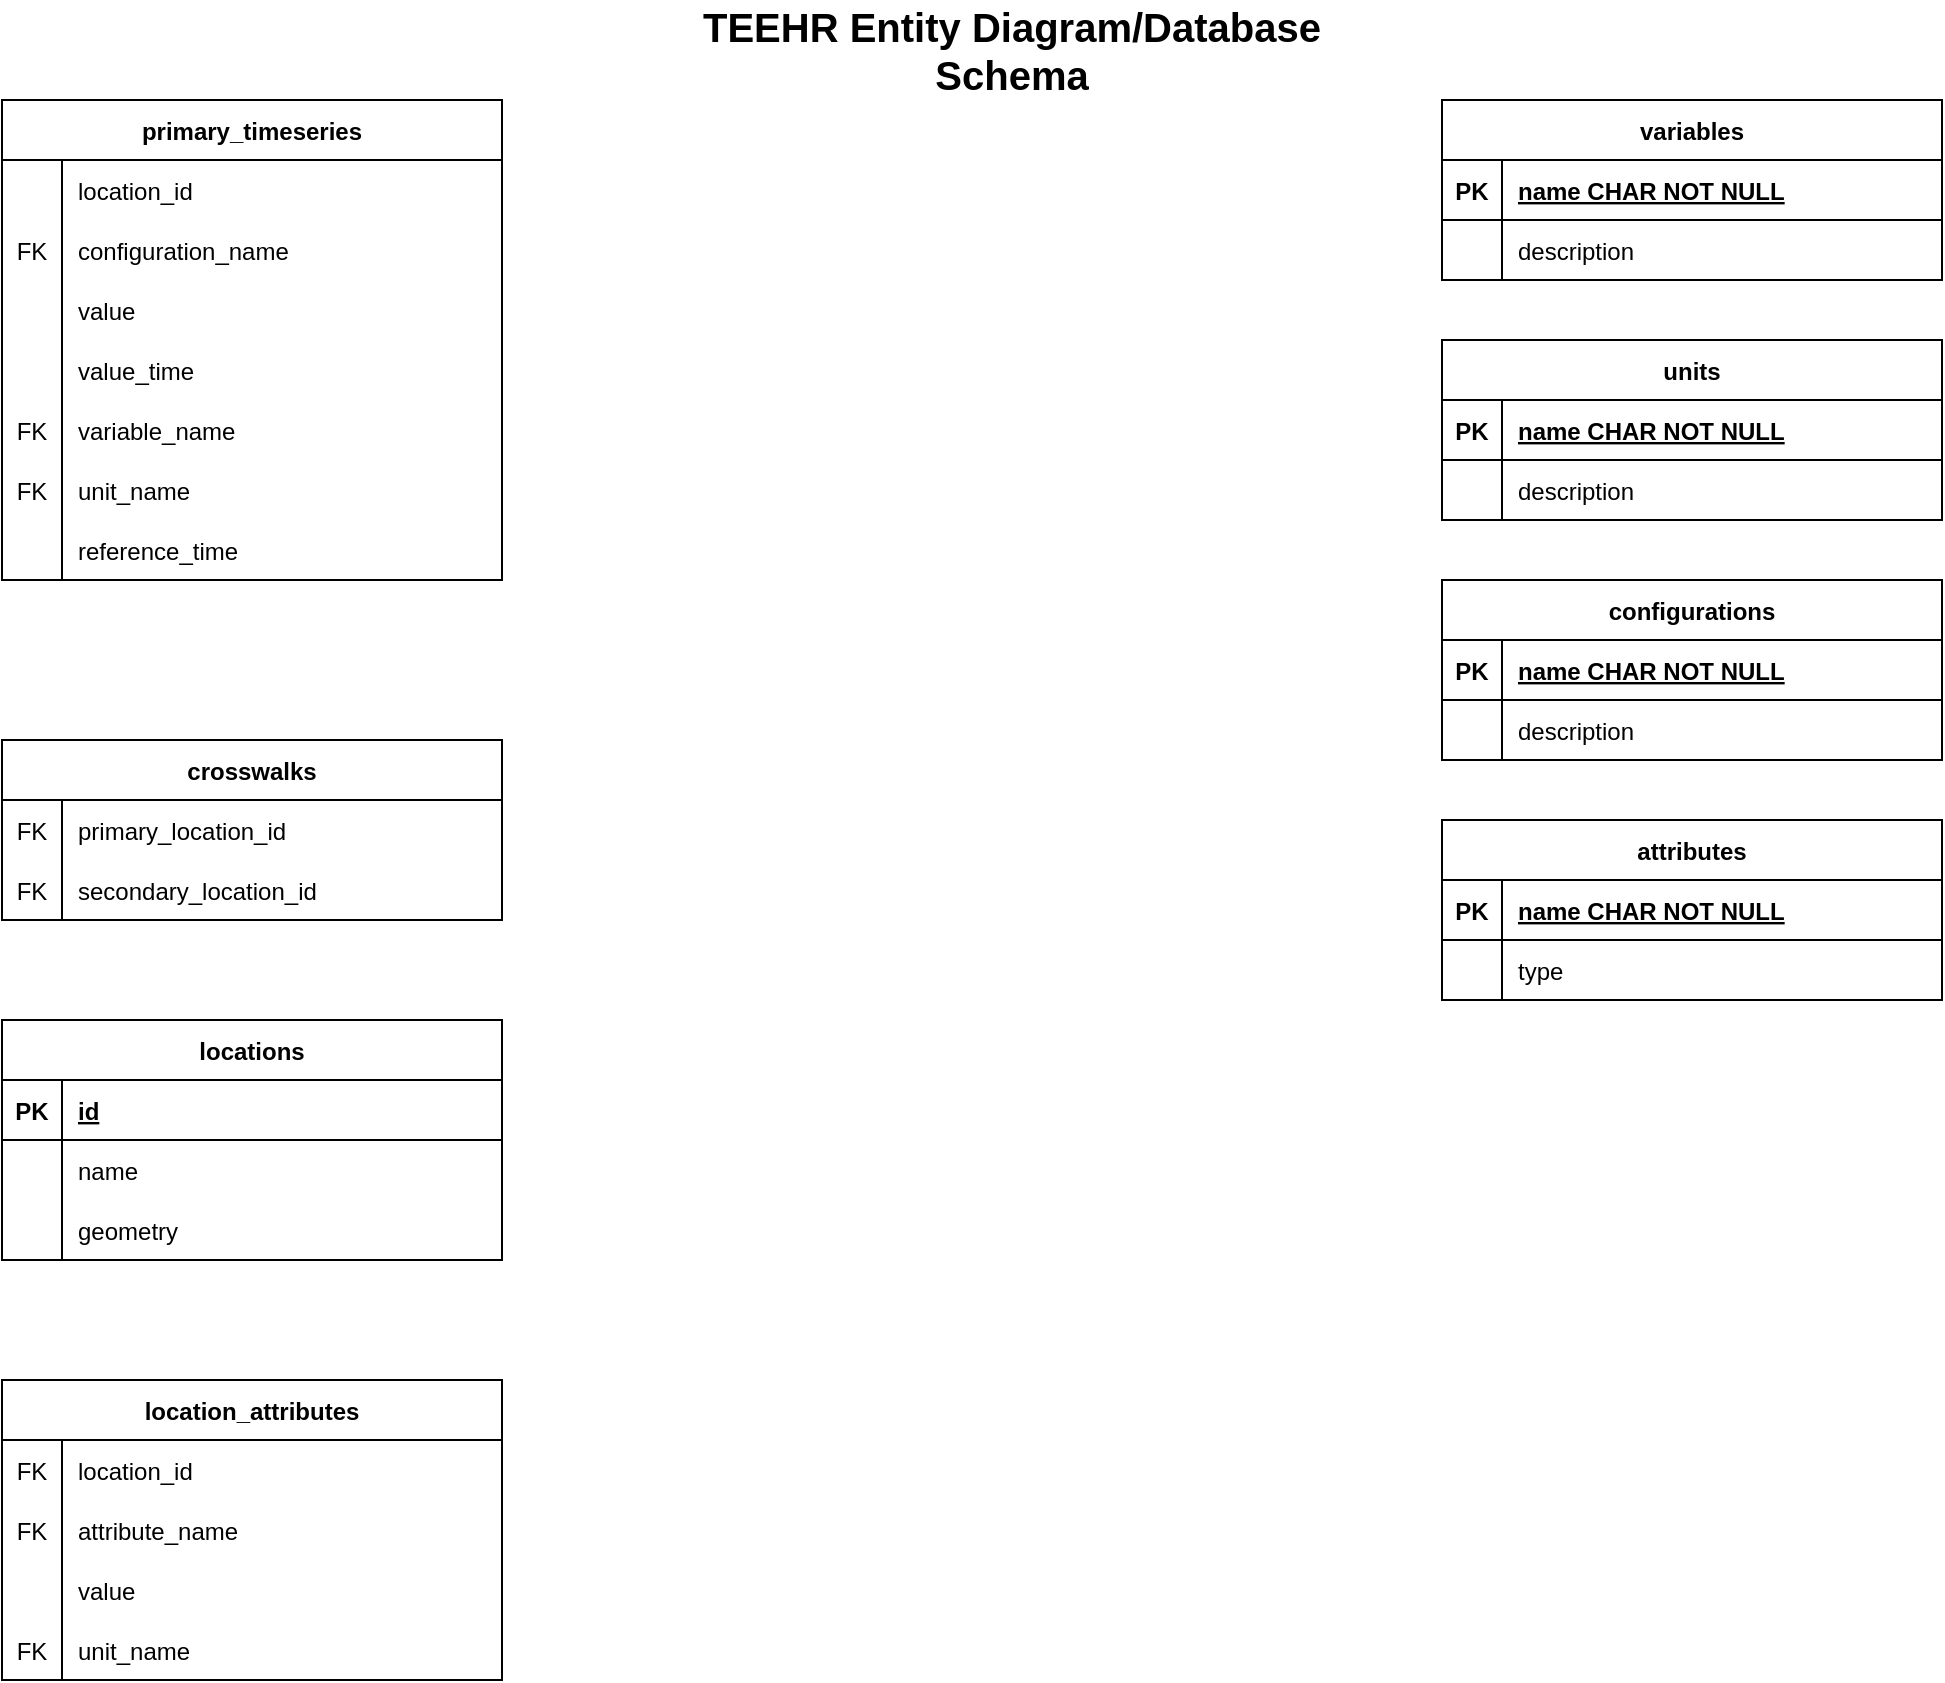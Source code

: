 <mxfile version="21.6.8" type="device">
  <diagram id="R2lEEEUBdFMjLlhIrx00" name="Page-1">
    <mxGraphModel dx="1359" dy="843" grid="1" gridSize="10" guides="1" tooltips="1" connect="1" arrows="1" fold="1" page="1" pageScale="1" pageWidth="1100" pageHeight="1700" math="0" shadow="0" extFonts="Permanent Marker^https://fonts.googleapis.com/css?family=Permanent+Marker">
      <root>
        <mxCell id="0" />
        <mxCell id="1" parent="0" />
        <mxCell id="z9w2Tz09xBncNA5Jr8ra-18" value="primary_timeseries" style="shape=table;startSize=30;container=1;collapsible=1;childLayout=tableLayout;fixedRows=1;rowLines=0;fontStyle=1;align=center;resizeLast=1;" parent="1" vertex="1">
          <mxGeometry x="40" y="80" width="250" height="240" as="geometry" />
        </mxCell>
        <mxCell id="SvKUAIpwq6LnHDnQDTBx-13" style="shape=partialRectangle;collapsible=0;dropTarget=0;pointerEvents=0;fillColor=none;points=[[0,0.5],[1,0.5]];portConstraint=eastwest;top=0;left=0;right=0;bottom=0;" vertex="1" parent="z9w2Tz09xBncNA5Jr8ra-18">
          <mxGeometry y="30" width="250" height="30" as="geometry" />
        </mxCell>
        <mxCell id="SvKUAIpwq6LnHDnQDTBx-14" style="shape=partialRectangle;overflow=hidden;connectable=0;fillColor=none;top=0;left=0;bottom=0;right=0;" vertex="1" parent="SvKUAIpwq6LnHDnQDTBx-13">
          <mxGeometry width="30" height="30" as="geometry">
            <mxRectangle width="30" height="30" as="alternateBounds" />
          </mxGeometry>
        </mxCell>
        <mxCell id="SvKUAIpwq6LnHDnQDTBx-15" value="location_id" style="shape=partialRectangle;overflow=hidden;connectable=0;fillColor=none;top=0;left=0;bottom=0;right=0;align=left;spacingLeft=6;" vertex="1" parent="SvKUAIpwq6LnHDnQDTBx-13">
          <mxGeometry x="30" width="220" height="30" as="geometry">
            <mxRectangle width="220" height="30" as="alternateBounds" />
          </mxGeometry>
        </mxCell>
        <mxCell id="SvKUAIpwq6LnHDnQDTBx-1" style="shape=partialRectangle;collapsible=0;dropTarget=0;pointerEvents=0;fillColor=none;points=[[0,0.5],[1,0.5]];portConstraint=eastwest;top=0;left=0;right=0;bottom=0;" vertex="1" parent="z9w2Tz09xBncNA5Jr8ra-18">
          <mxGeometry y="60" width="250" height="30" as="geometry" />
        </mxCell>
        <mxCell id="SvKUAIpwq6LnHDnQDTBx-2" value="FK" style="shape=partialRectangle;overflow=hidden;connectable=0;fillColor=none;top=0;left=0;bottom=0;right=0;" vertex="1" parent="SvKUAIpwq6LnHDnQDTBx-1">
          <mxGeometry width="30" height="30" as="geometry">
            <mxRectangle width="30" height="30" as="alternateBounds" />
          </mxGeometry>
        </mxCell>
        <mxCell id="SvKUAIpwq6LnHDnQDTBx-3" value="configuration_name" style="shape=partialRectangle;overflow=hidden;connectable=0;fillColor=none;top=0;left=0;bottom=0;right=0;align=left;spacingLeft=6;" vertex="1" parent="SvKUAIpwq6LnHDnQDTBx-1">
          <mxGeometry x="30" width="220" height="30" as="geometry">
            <mxRectangle width="220" height="30" as="alternateBounds" />
          </mxGeometry>
        </mxCell>
        <mxCell id="SvKUAIpwq6LnHDnQDTBx-4" style="shape=partialRectangle;collapsible=0;dropTarget=0;pointerEvents=0;fillColor=none;points=[[0,0.5],[1,0.5]];portConstraint=eastwest;top=0;left=0;right=0;bottom=0;" vertex="1" parent="z9w2Tz09xBncNA5Jr8ra-18">
          <mxGeometry y="90" width="250" height="30" as="geometry" />
        </mxCell>
        <mxCell id="SvKUAIpwq6LnHDnQDTBx-5" style="shape=partialRectangle;overflow=hidden;connectable=0;fillColor=none;top=0;left=0;bottom=0;right=0;" vertex="1" parent="SvKUAIpwq6LnHDnQDTBx-4">
          <mxGeometry width="30" height="30" as="geometry">
            <mxRectangle width="30" height="30" as="alternateBounds" />
          </mxGeometry>
        </mxCell>
        <mxCell id="SvKUAIpwq6LnHDnQDTBx-6" value="value" style="shape=partialRectangle;overflow=hidden;connectable=0;fillColor=none;top=0;left=0;bottom=0;right=0;align=left;spacingLeft=6;" vertex="1" parent="SvKUAIpwq6LnHDnQDTBx-4">
          <mxGeometry x="30" width="220" height="30" as="geometry">
            <mxRectangle width="220" height="30" as="alternateBounds" />
          </mxGeometry>
        </mxCell>
        <mxCell id="z9w2Tz09xBncNA5Jr8ra-22" value="" style="shape=partialRectangle;collapsible=0;dropTarget=0;pointerEvents=0;fillColor=none;points=[[0,0.5],[1,0.5]];portConstraint=eastwest;top=0;left=0;right=0;bottom=0;" parent="z9w2Tz09xBncNA5Jr8ra-18" vertex="1">
          <mxGeometry y="120" width="250" height="30" as="geometry" />
        </mxCell>
        <mxCell id="z9w2Tz09xBncNA5Jr8ra-23" value="" style="shape=partialRectangle;overflow=hidden;connectable=0;fillColor=none;top=0;left=0;bottom=0;right=0;" parent="z9w2Tz09xBncNA5Jr8ra-22" vertex="1">
          <mxGeometry width="30" height="30" as="geometry">
            <mxRectangle width="30" height="30" as="alternateBounds" />
          </mxGeometry>
        </mxCell>
        <mxCell id="z9w2Tz09xBncNA5Jr8ra-24" value="value_time" style="shape=partialRectangle;overflow=hidden;connectable=0;fillColor=none;top=0;left=0;bottom=0;right=0;align=left;spacingLeft=6;" parent="z9w2Tz09xBncNA5Jr8ra-22" vertex="1">
          <mxGeometry x="30" width="220" height="30" as="geometry">
            <mxRectangle width="220" height="30" as="alternateBounds" />
          </mxGeometry>
        </mxCell>
        <mxCell id="SvKUAIpwq6LnHDnQDTBx-7" style="shape=partialRectangle;collapsible=0;dropTarget=0;pointerEvents=0;fillColor=none;points=[[0,0.5],[1,0.5]];portConstraint=eastwest;top=0;left=0;right=0;bottom=0;" vertex="1" parent="z9w2Tz09xBncNA5Jr8ra-18">
          <mxGeometry y="150" width="250" height="30" as="geometry" />
        </mxCell>
        <mxCell id="SvKUAIpwq6LnHDnQDTBx-8" value="FK" style="shape=partialRectangle;overflow=hidden;connectable=0;fillColor=none;top=0;left=0;bottom=0;right=0;" vertex="1" parent="SvKUAIpwq6LnHDnQDTBx-7">
          <mxGeometry width="30" height="30" as="geometry">
            <mxRectangle width="30" height="30" as="alternateBounds" />
          </mxGeometry>
        </mxCell>
        <mxCell id="SvKUAIpwq6LnHDnQDTBx-9" value="variable_name" style="shape=partialRectangle;overflow=hidden;connectable=0;fillColor=none;top=0;left=0;bottom=0;right=0;align=left;spacingLeft=6;" vertex="1" parent="SvKUAIpwq6LnHDnQDTBx-7">
          <mxGeometry x="30" width="220" height="30" as="geometry">
            <mxRectangle width="220" height="30" as="alternateBounds" />
          </mxGeometry>
        </mxCell>
        <mxCell id="SvKUAIpwq6LnHDnQDTBx-10" style="shape=partialRectangle;collapsible=0;dropTarget=0;pointerEvents=0;fillColor=none;points=[[0,0.5],[1,0.5]];portConstraint=eastwest;top=0;left=0;right=0;bottom=0;" vertex="1" parent="z9w2Tz09xBncNA5Jr8ra-18">
          <mxGeometry y="180" width="250" height="30" as="geometry" />
        </mxCell>
        <mxCell id="SvKUAIpwq6LnHDnQDTBx-11" value="FK" style="shape=partialRectangle;overflow=hidden;connectable=0;fillColor=none;top=0;left=0;bottom=0;right=0;" vertex="1" parent="SvKUAIpwq6LnHDnQDTBx-10">
          <mxGeometry width="30" height="30" as="geometry">
            <mxRectangle width="30" height="30" as="alternateBounds" />
          </mxGeometry>
        </mxCell>
        <mxCell id="SvKUAIpwq6LnHDnQDTBx-12" value="unit_name" style="shape=partialRectangle;overflow=hidden;connectable=0;fillColor=none;top=0;left=0;bottom=0;right=0;align=left;spacingLeft=6;" vertex="1" parent="SvKUAIpwq6LnHDnQDTBx-10">
          <mxGeometry x="30" width="220" height="30" as="geometry">
            <mxRectangle width="220" height="30" as="alternateBounds" />
          </mxGeometry>
        </mxCell>
        <mxCell id="SvKUAIpwq6LnHDnQDTBx-16" style="shape=partialRectangle;collapsible=0;dropTarget=0;pointerEvents=0;fillColor=none;points=[[0,0.5],[1,0.5]];portConstraint=eastwest;top=0;left=0;right=0;bottom=0;" vertex="1" parent="z9w2Tz09xBncNA5Jr8ra-18">
          <mxGeometry y="210" width="250" height="30" as="geometry" />
        </mxCell>
        <mxCell id="SvKUAIpwq6LnHDnQDTBx-17" style="shape=partialRectangle;overflow=hidden;connectable=0;fillColor=none;top=0;left=0;bottom=0;right=0;" vertex="1" parent="SvKUAIpwq6LnHDnQDTBx-16">
          <mxGeometry width="30" height="30" as="geometry">
            <mxRectangle width="30" height="30" as="alternateBounds" />
          </mxGeometry>
        </mxCell>
        <mxCell id="SvKUAIpwq6LnHDnQDTBx-18" value="reference_time" style="shape=partialRectangle;overflow=hidden;connectable=0;fillColor=none;top=0;left=0;bottom=0;right=0;align=left;spacingLeft=6;" vertex="1" parent="SvKUAIpwq6LnHDnQDTBx-16">
          <mxGeometry x="30" width="220" height="30" as="geometry">
            <mxRectangle width="220" height="30" as="alternateBounds" />
          </mxGeometry>
        </mxCell>
        <mxCell id="kI6QfCcUgh98SEZswLOn-11" value="TEEHR Entity Diagram/Database Schema" style="text;html=1;strokeColor=none;fillColor=none;align=center;verticalAlign=middle;whiteSpace=wrap;rounded=0;fontSize=20;fontStyle=1" parent="1" vertex="1">
          <mxGeometry x="380" y="30" width="330" height="50" as="geometry" />
        </mxCell>
        <mxCell id="oWFPzsKhVETar2XeurfX-17" value="variables" style="shape=table;startSize=30;container=1;collapsible=1;childLayout=tableLayout;fixedRows=1;rowLines=0;fontStyle=1;align=center;resizeLast=1;" parent="1" vertex="1">
          <mxGeometry x="760" y="80" width="250" height="90" as="geometry" />
        </mxCell>
        <mxCell id="oWFPzsKhVETar2XeurfX-18" value="" style="shape=partialRectangle;collapsible=0;dropTarget=0;pointerEvents=0;fillColor=none;points=[[0,0.5],[1,0.5]];portConstraint=eastwest;top=0;left=0;right=0;bottom=1;" parent="oWFPzsKhVETar2XeurfX-17" vertex="1">
          <mxGeometry y="30" width="250" height="30" as="geometry" />
        </mxCell>
        <mxCell id="oWFPzsKhVETar2XeurfX-19" value="PK" style="shape=partialRectangle;overflow=hidden;connectable=0;fillColor=none;top=0;left=0;bottom=0;right=0;fontStyle=1;" parent="oWFPzsKhVETar2XeurfX-18" vertex="1">
          <mxGeometry width="30" height="30" as="geometry">
            <mxRectangle width="30" height="30" as="alternateBounds" />
          </mxGeometry>
        </mxCell>
        <mxCell id="oWFPzsKhVETar2XeurfX-20" value="name CHAR NOT NULL" style="shape=partialRectangle;overflow=hidden;connectable=0;fillColor=none;top=0;left=0;bottom=0;right=0;align=left;spacingLeft=6;fontStyle=5;" parent="oWFPzsKhVETar2XeurfX-18" vertex="1">
          <mxGeometry x="30" width="220" height="30" as="geometry">
            <mxRectangle width="220" height="30" as="alternateBounds" />
          </mxGeometry>
        </mxCell>
        <mxCell id="oWFPzsKhVETar2XeurfX-21" value="" style="shape=partialRectangle;collapsible=0;dropTarget=0;pointerEvents=0;fillColor=none;points=[[0,0.5],[1,0.5]];portConstraint=eastwest;top=0;left=0;right=0;bottom=0;" parent="oWFPzsKhVETar2XeurfX-17" vertex="1">
          <mxGeometry y="60" width="250" height="30" as="geometry" />
        </mxCell>
        <mxCell id="oWFPzsKhVETar2XeurfX-22" value="" style="shape=partialRectangle;overflow=hidden;connectable=0;fillColor=none;top=0;left=0;bottom=0;right=0;" parent="oWFPzsKhVETar2XeurfX-21" vertex="1">
          <mxGeometry width="30" height="30" as="geometry">
            <mxRectangle width="30" height="30" as="alternateBounds" />
          </mxGeometry>
        </mxCell>
        <mxCell id="oWFPzsKhVETar2XeurfX-23" value="description" style="shape=partialRectangle;overflow=hidden;connectable=0;fillColor=none;top=0;left=0;bottom=0;right=0;align=left;spacingLeft=6;" parent="oWFPzsKhVETar2XeurfX-21" vertex="1">
          <mxGeometry x="30" width="220" height="30" as="geometry">
            <mxRectangle width="220" height="30" as="alternateBounds" />
          </mxGeometry>
        </mxCell>
        <mxCell id="rOeIgtfhVGkAJNB-5eJc-5" value="location_attributes" style="shape=table;startSize=30;container=1;collapsible=1;childLayout=tableLayout;fixedRows=1;rowLines=0;fontStyle=1;align=center;resizeLast=1;" parent="1" vertex="1">
          <mxGeometry x="40" y="720" width="250" height="150" as="geometry" />
        </mxCell>
        <mxCell id="rOeIgtfhVGkAJNB-5eJc-6" value="" style="shape=partialRectangle;collapsible=0;dropTarget=0;pointerEvents=0;fillColor=none;points=[[0,0.5],[1,0.5]];portConstraint=eastwest;top=0;left=0;right=0;bottom=0;" parent="rOeIgtfhVGkAJNB-5eJc-5" vertex="1">
          <mxGeometry y="30" width="250" height="30" as="geometry" />
        </mxCell>
        <mxCell id="rOeIgtfhVGkAJNB-5eJc-7" value="FK" style="shape=partialRectangle;overflow=hidden;connectable=0;fillColor=none;top=0;left=0;bottom=0;right=0;" parent="rOeIgtfhVGkAJNB-5eJc-6" vertex="1">
          <mxGeometry width="30" height="30" as="geometry">
            <mxRectangle width="30" height="30" as="alternateBounds" />
          </mxGeometry>
        </mxCell>
        <mxCell id="rOeIgtfhVGkAJNB-5eJc-8" value="location_id" style="shape=partialRectangle;overflow=hidden;connectable=0;fillColor=none;top=0;left=0;bottom=0;right=0;align=left;spacingLeft=6;" parent="rOeIgtfhVGkAJNB-5eJc-6" vertex="1">
          <mxGeometry x="30" width="220" height="30" as="geometry">
            <mxRectangle width="220" height="30" as="alternateBounds" />
          </mxGeometry>
        </mxCell>
        <mxCell id="SvKUAIpwq6LnHDnQDTBx-64" style="shape=partialRectangle;collapsible=0;dropTarget=0;pointerEvents=0;fillColor=none;points=[[0,0.5],[1,0.5]];portConstraint=eastwest;top=0;left=0;right=0;bottom=0;" vertex="1" parent="rOeIgtfhVGkAJNB-5eJc-5">
          <mxGeometry y="60" width="250" height="30" as="geometry" />
        </mxCell>
        <mxCell id="SvKUAIpwq6LnHDnQDTBx-65" value="FK" style="shape=partialRectangle;overflow=hidden;connectable=0;fillColor=none;top=0;left=0;bottom=0;right=0;" vertex="1" parent="SvKUAIpwq6LnHDnQDTBx-64">
          <mxGeometry width="30" height="30" as="geometry">
            <mxRectangle width="30" height="30" as="alternateBounds" />
          </mxGeometry>
        </mxCell>
        <mxCell id="SvKUAIpwq6LnHDnQDTBx-66" value="attribute_name" style="shape=partialRectangle;overflow=hidden;connectable=0;fillColor=none;top=0;left=0;bottom=0;right=0;align=left;spacingLeft=6;" vertex="1" parent="SvKUAIpwq6LnHDnQDTBx-64">
          <mxGeometry x="30" width="220" height="30" as="geometry">
            <mxRectangle width="220" height="30" as="alternateBounds" />
          </mxGeometry>
        </mxCell>
        <mxCell id="SvKUAIpwq6LnHDnQDTBx-67" style="shape=partialRectangle;collapsible=0;dropTarget=0;pointerEvents=0;fillColor=none;points=[[0,0.5],[1,0.5]];portConstraint=eastwest;top=0;left=0;right=0;bottom=0;" vertex="1" parent="rOeIgtfhVGkAJNB-5eJc-5">
          <mxGeometry y="90" width="250" height="30" as="geometry" />
        </mxCell>
        <mxCell id="SvKUAIpwq6LnHDnQDTBx-68" style="shape=partialRectangle;overflow=hidden;connectable=0;fillColor=none;top=0;left=0;bottom=0;right=0;" vertex="1" parent="SvKUAIpwq6LnHDnQDTBx-67">
          <mxGeometry width="30" height="30" as="geometry">
            <mxRectangle width="30" height="30" as="alternateBounds" />
          </mxGeometry>
        </mxCell>
        <mxCell id="SvKUAIpwq6LnHDnQDTBx-69" value="value" style="shape=partialRectangle;overflow=hidden;connectable=0;fillColor=none;top=0;left=0;bottom=0;right=0;align=left;spacingLeft=6;" vertex="1" parent="SvKUAIpwq6LnHDnQDTBx-67">
          <mxGeometry x="30" width="220" height="30" as="geometry">
            <mxRectangle width="220" height="30" as="alternateBounds" />
          </mxGeometry>
        </mxCell>
        <mxCell id="SvKUAIpwq6LnHDnQDTBx-70" style="shape=partialRectangle;collapsible=0;dropTarget=0;pointerEvents=0;fillColor=none;points=[[0,0.5],[1,0.5]];portConstraint=eastwest;top=0;left=0;right=0;bottom=0;" vertex="1" parent="rOeIgtfhVGkAJNB-5eJc-5">
          <mxGeometry y="120" width="250" height="30" as="geometry" />
        </mxCell>
        <mxCell id="SvKUAIpwq6LnHDnQDTBx-71" value="FK" style="shape=partialRectangle;overflow=hidden;connectable=0;fillColor=none;top=0;left=0;bottom=0;right=0;" vertex="1" parent="SvKUAIpwq6LnHDnQDTBx-70">
          <mxGeometry width="30" height="30" as="geometry">
            <mxRectangle width="30" height="30" as="alternateBounds" />
          </mxGeometry>
        </mxCell>
        <mxCell id="SvKUAIpwq6LnHDnQDTBx-72" value="unit_name" style="shape=partialRectangle;overflow=hidden;connectable=0;fillColor=none;top=0;left=0;bottom=0;right=0;align=left;spacingLeft=6;" vertex="1" parent="SvKUAIpwq6LnHDnQDTBx-70">
          <mxGeometry x="30" width="220" height="30" as="geometry">
            <mxRectangle width="220" height="30" as="alternateBounds" />
          </mxGeometry>
        </mxCell>
        <mxCell id="SvKUAIpwq6LnHDnQDTBx-19" value="units" style="shape=table;startSize=30;container=1;collapsible=1;childLayout=tableLayout;fixedRows=1;rowLines=0;fontStyle=1;align=center;resizeLast=1;" vertex="1" parent="1">
          <mxGeometry x="760" y="200" width="250" height="90" as="geometry" />
        </mxCell>
        <mxCell id="SvKUAIpwq6LnHDnQDTBx-20" value="" style="shape=partialRectangle;collapsible=0;dropTarget=0;pointerEvents=0;fillColor=none;points=[[0,0.5],[1,0.5]];portConstraint=eastwest;top=0;left=0;right=0;bottom=1;" vertex="1" parent="SvKUAIpwq6LnHDnQDTBx-19">
          <mxGeometry y="30" width="250" height="30" as="geometry" />
        </mxCell>
        <mxCell id="SvKUAIpwq6LnHDnQDTBx-21" value="PK" style="shape=partialRectangle;overflow=hidden;connectable=0;fillColor=none;top=0;left=0;bottom=0;right=0;fontStyle=1;" vertex="1" parent="SvKUAIpwq6LnHDnQDTBx-20">
          <mxGeometry width="30" height="30" as="geometry">
            <mxRectangle width="30" height="30" as="alternateBounds" />
          </mxGeometry>
        </mxCell>
        <mxCell id="SvKUAIpwq6LnHDnQDTBx-22" value="name CHAR NOT NULL" style="shape=partialRectangle;overflow=hidden;connectable=0;fillColor=none;top=0;left=0;bottom=0;right=0;align=left;spacingLeft=6;fontStyle=5;" vertex="1" parent="SvKUAIpwq6LnHDnQDTBx-20">
          <mxGeometry x="30" width="220" height="30" as="geometry">
            <mxRectangle width="220" height="30" as="alternateBounds" />
          </mxGeometry>
        </mxCell>
        <mxCell id="SvKUAIpwq6LnHDnQDTBx-23" value="" style="shape=partialRectangle;collapsible=0;dropTarget=0;pointerEvents=0;fillColor=none;points=[[0,0.5],[1,0.5]];portConstraint=eastwest;top=0;left=0;right=0;bottom=0;" vertex="1" parent="SvKUAIpwq6LnHDnQDTBx-19">
          <mxGeometry y="60" width="250" height="30" as="geometry" />
        </mxCell>
        <mxCell id="SvKUAIpwq6LnHDnQDTBx-24" value="" style="shape=partialRectangle;overflow=hidden;connectable=0;fillColor=none;top=0;left=0;bottom=0;right=0;" vertex="1" parent="SvKUAIpwq6LnHDnQDTBx-23">
          <mxGeometry width="30" height="30" as="geometry">
            <mxRectangle width="30" height="30" as="alternateBounds" />
          </mxGeometry>
        </mxCell>
        <mxCell id="SvKUAIpwq6LnHDnQDTBx-25" value="description" style="shape=partialRectangle;overflow=hidden;connectable=0;fillColor=none;top=0;left=0;bottom=0;right=0;align=left;spacingLeft=6;" vertex="1" parent="SvKUAIpwq6LnHDnQDTBx-23">
          <mxGeometry x="30" width="220" height="30" as="geometry">
            <mxRectangle width="220" height="30" as="alternateBounds" />
          </mxGeometry>
        </mxCell>
        <mxCell id="SvKUAIpwq6LnHDnQDTBx-26" value="configurations" style="shape=table;startSize=30;container=1;collapsible=1;childLayout=tableLayout;fixedRows=1;rowLines=0;fontStyle=1;align=center;resizeLast=1;" vertex="1" parent="1">
          <mxGeometry x="760" y="320" width="250" height="90" as="geometry" />
        </mxCell>
        <mxCell id="SvKUAIpwq6LnHDnQDTBx-27" value="" style="shape=partialRectangle;collapsible=0;dropTarget=0;pointerEvents=0;fillColor=none;points=[[0,0.5],[1,0.5]];portConstraint=eastwest;top=0;left=0;right=0;bottom=1;" vertex="1" parent="SvKUAIpwq6LnHDnQDTBx-26">
          <mxGeometry y="30" width="250" height="30" as="geometry" />
        </mxCell>
        <mxCell id="SvKUAIpwq6LnHDnQDTBx-28" value="PK" style="shape=partialRectangle;overflow=hidden;connectable=0;fillColor=none;top=0;left=0;bottom=0;right=0;fontStyle=1;" vertex="1" parent="SvKUAIpwq6LnHDnQDTBx-27">
          <mxGeometry width="30" height="30" as="geometry">
            <mxRectangle width="30" height="30" as="alternateBounds" />
          </mxGeometry>
        </mxCell>
        <mxCell id="SvKUAIpwq6LnHDnQDTBx-29" value="name CHAR NOT NULL" style="shape=partialRectangle;overflow=hidden;connectable=0;fillColor=none;top=0;left=0;bottom=0;right=0;align=left;spacingLeft=6;fontStyle=5;" vertex="1" parent="SvKUAIpwq6LnHDnQDTBx-27">
          <mxGeometry x="30" width="220" height="30" as="geometry">
            <mxRectangle width="220" height="30" as="alternateBounds" />
          </mxGeometry>
        </mxCell>
        <mxCell id="SvKUAIpwq6LnHDnQDTBx-30" value="" style="shape=partialRectangle;collapsible=0;dropTarget=0;pointerEvents=0;fillColor=none;points=[[0,0.5],[1,0.5]];portConstraint=eastwest;top=0;left=0;right=0;bottom=0;" vertex="1" parent="SvKUAIpwq6LnHDnQDTBx-26">
          <mxGeometry y="60" width="250" height="30" as="geometry" />
        </mxCell>
        <mxCell id="SvKUAIpwq6LnHDnQDTBx-31" value="" style="shape=partialRectangle;overflow=hidden;connectable=0;fillColor=none;top=0;left=0;bottom=0;right=0;" vertex="1" parent="SvKUAIpwq6LnHDnQDTBx-30">
          <mxGeometry width="30" height="30" as="geometry">
            <mxRectangle width="30" height="30" as="alternateBounds" />
          </mxGeometry>
        </mxCell>
        <mxCell id="SvKUAIpwq6LnHDnQDTBx-32" value="description" style="shape=partialRectangle;overflow=hidden;connectable=0;fillColor=none;top=0;left=0;bottom=0;right=0;align=left;spacingLeft=6;" vertex="1" parent="SvKUAIpwq6LnHDnQDTBx-30">
          <mxGeometry x="30" width="220" height="30" as="geometry">
            <mxRectangle width="220" height="30" as="alternateBounds" />
          </mxGeometry>
        </mxCell>
        <mxCell id="SvKUAIpwq6LnHDnQDTBx-33" value="crosswalks" style="shape=table;startSize=30;container=1;collapsible=1;childLayout=tableLayout;fixedRows=1;rowLines=0;fontStyle=1;align=center;resizeLast=1;" vertex="1" parent="1">
          <mxGeometry x="40" y="400" width="250" height="90" as="geometry" />
        </mxCell>
        <mxCell id="SvKUAIpwq6LnHDnQDTBx-34" value="" style="shape=partialRectangle;collapsible=0;dropTarget=0;pointerEvents=0;fillColor=none;points=[[0,0.5],[1,0.5]];portConstraint=eastwest;top=0;left=0;right=0;bottom=0;" vertex="1" parent="SvKUAIpwq6LnHDnQDTBx-33">
          <mxGeometry y="30" width="250" height="30" as="geometry" />
        </mxCell>
        <mxCell id="SvKUAIpwq6LnHDnQDTBx-35" value="FK" style="shape=partialRectangle;overflow=hidden;connectable=0;fillColor=none;top=0;left=0;bottom=0;right=0;" vertex="1" parent="SvKUAIpwq6LnHDnQDTBx-34">
          <mxGeometry width="30" height="30" as="geometry">
            <mxRectangle width="30" height="30" as="alternateBounds" />
          </mxGeometry>
        </mxCell>
        <mxCell id="SvKUAIpwq6LnHDnQDTBx-36" value="primary_location_id" style="shape=partialRectangle;overflow=hidden;connectable=0;fillColor=none;top=0;left=0;bottom=0;right=0;align=left;spacingLeft=6;" vertex="1" parent="SvKUAIpwq6LnHDnQDTBx-34">
          <mxGeometry x="30" width="220" height="30" as="geometry">
            <mxRectangle width="220" height="30" as="alternateBounds" />
          </mxGeometry>
        </mxCell>
        <mxCell id="SvKUAIpwq6LnHDnQDTBx-37" style="shape=partialRectangle;collapsible=0;dropTarget=0;pointerEvents=0;fillColor=none;points=[[0,0.5],[1,0.5]];portConstraint=eastwest;top=0;left=0;right=0;bottom=0;" vertex="1" parent="SvKUAIpwq6LnHDnQDTBx-33">
          <mxGeometry y="60" width="250" height="30" as="geometry" />
        </mxCell>
        <mxCell id="SvKUAIpwq6LnHDnQDTBx-38" value="FK" style="shape=partialRectangle;overflow=hidden;connectable=0;fillColor=none;top=0;left=0;bottom=0;right=0;" vertex="1" parent="SvKUAIpwq6LnHDnQDTBx-37">
          <mxGeometry width="30" height="30" as="geometry">
            <mxRectangle width="30" height="30" as="alternateBounds" />
          </mxGeometry>
        </mxCell>
        <mxCell id="SvKUAIpwq6LnHDnQDTBx-39" value="secondary_location_id" style="shape=partialRectangle;overflow=hidden;connectable=0;fillColor=none;top=0;left=0;bottom=0;right=0;align=left;spacingLeft=6;" vertex="1" parent="SvKUAIpwq6LnHDnQDTBx-37">
          <mxGeometry x="30" width="220" height="30" as="geometry">
            <mxRectangle width="220" height="30" as="alternateBounds" />
          </mxGeometry>
        </mxCell>
        <mxCell id="SvKUAIpwq6LnHDnQDTBx-57" value="attributes" style="shape=table;startSize=30;container=1;collapsible=1;childLayout=tableLayout;fixedRows=1;rowLines=0;fontStyle=1;align=center;resizeLast=1;" vertex="1" parent="1">
          <mxGeometry x="760" y="440" width="250" height="90" as="geometry" />
        </mxCell>
        <mxCell id="SvKUAIpwq6LnHDnQDTBx-58" value="" style="shape=partialRectangle;collapsible=0;dropTarget=0;pointerEvents=0;fillColor=none;points=[[0,0.5],[1,0.5]];portConstraint=eastwest;top=0;left=0;right=0;bottom=1;" vertex="1" parent="SvKUAIpwq6LnHDnQDTBx-57">
          <mxGeometry y="30" width="250" height="30" as="geometry" />
        </mxCell>
        <mxCell id="SvKUAIpwq6LnHDnQDTBx-59" value="PK" style="shape=partialRectangle;overflow=hidden;connectable=0;fillColor=none;top=0;left=0;bottom=0;right=0;fontStyle=1;" vertex="1" parent="SvKUAIpwq6LnHDnQDTBx-58">
          <mxGeometry width="30" height="30" as="geometry">
            <mxRectangle width="30" height="30" as="alternateBounds" />
          </mxGeometry>
        </mxCell>
        <mxCell id="SvKUAIpwq6LnHDnQDTBx-60" value="name CHAR NOT NULL" style="shape=partialRectangle;overflow=hidden;connectable=0;fillColor=none;top=0;left=0;bottom=0;right=0;align=left;spacingLeft=6;fontStyle=5;" vertex="1" parent="SvKUAIpwq6LnHDnQDTBx-58">
          <mxGeometry x="30" width="220" height="30" as="geometry">
            <mxRectangle width="220" height="30" as="alternateBounds" />
          </mxGeometry>
        </mxCell>
        <mxCell id="SvKUAIpwq6LnHDnQDTBx-61" value="" style="shape=partialRectangle;collapsible=0;dropTarget=0;pointerEvents=0;fillColor=none;points=[[0,0.5],[1,0.5]];portConstraint=eastwest;top=0;left=0;right=0;bottom=0;" vertex="1" parent="SvKUAIpwq6LnHDnQDTBx-57">
          <mxGeometry y="60" width="250" height="30" as="geometry" />
        </mxCell>
        <mxCell id="SvKUAIpwq6LnHDnQDTBx-62" value="" style="shape=partialRectangle;overflow=hidden;connectable=0;fillColor=none;top=0;left=0;bottom=0;right=0;" vertex="1" parent="SvKUAIpwq6LnHDnQDTBx-61">
          <mxGeometry width="30" height="30" as="geometry">
            <mxRectangle width="30" height="30" as="alternateBounds" />
          </mxGeometry>
        </mxCell>
        <mxCell id="SvKUAIpwq6LnHDnQDTBx-63" value="type" style="shape=partialRectangle;overflow=hidden;connectable=0;fillColor=none;top=0;left=0;bottom=0;right=0;align=left;spacingLeft=6;" vertex="1" parent="SvKUAIpwq6LnHDnQDTBx-61">
          <mxGeometry x="30" width="220" height="30" as="geometry">
            <mxRectangle width="220" height="30" as="alternateBounds" />
          </mxGeometry>
        </mxCell>
        <mxCell id="SvKUAIpwq6LnHDnQDTBx-73" value="locations" style="shape=table;startSize=30;container=1;collapsible=1;childLayout=tableLayout;fixedRows=1;rowLines=0;fontStyle=1;align=center;resizeLast=1;" vertex="1" parent="1">
          <mxGeometry x="40" y="540" width="250" height="120" as="geometry" />
        </mxCell>
        <mxCell id="SvKUAIpwq6LnHDnQDTBx-74" value="" style="shape=partialRectangle;collapsible=0;dropTarget=0;pointerEvents=0;fillColor=none;points=[[0,0.5],[1,0.5]];portConstraint=eastwest;top=0;left=0;right=0;bottom=1;" vertex="1" parent="SvKUAIpwq6LnHDnQDTBx-73">
          <mxGeometry y="30" width="250" height="30" as="geometry" />
        </mxCell>
        <mxCell id="SvKUAIpwq6LnHDnQDTBx-75" value="PK" style="shape=partialRectangle;overflow=hidden;connectable=0;fillColor=none;top=0;left=0;bottom=0;right=0;fontStyle=1;" vertex="1" parent="SvKUAIpwq6LnHDnQDTBx-74">
          <mxGeometry width="30" height="30" as="geometry">
            <mxRectangle width="30" height="30" as="alternateBounds" />
          </mxGeometry>
        </mxCell>
        <mxCell id="SvKUAIpwq6LnHDnQDTBx-76" value="id" style="shape=partialRectangle;overflow=hidden;connectable=0;fillColor=none;top=0;left=0;bottom=0;right=0;align=left;spacingLeft=6;fontStyle=5;" vertex="1" parent="SvKUAIpwq6LnHDnQDTBx-74">
          <mxGeometry x="30" width="220" height="30" as="geometry">
            <mxRectangle width="220" height="30" as="alternateBounds" />
          </mxGeometry>
        </mxCell>
        <mxCell id="SvKUAIpwq6LnHDnQDTBx-77" value="" style="shape=partialRectangle;collapsible=0;dropTarget=0;pointerEvents=0;fillColor=none;points=[[0,0.5],[1,0.5]];portConstraint=eastwest;top=0;left=0;right=0;bottom=0;" vertex="1" parent="SvKUAIpwq6LnHDnQDTBx-73">
          <mxGeometry y="60" width="250" height="30" as="geometry" />
        </mxCell>
        <mxCell id="SvKUAIpwq6LnHDnQDTBx-78" value="" style="shape=partialRectangle;overflow=hidden;connectable=0;fillColor=none;top=0;left=0;bottom=0;right=0;" vertex="1" parent="SvKUAIpwq6LnHDnQDTBx-77">
          <mxGeometry width="30" height="30" as="geometry">
            <mxRectangle width="30" height="30" as="alternateBounds" />
          </mxGeometry>
        </mxCell>
        <mxCell id="SvKUAIpwq6LnHDnQDTBx-79" value="name" style="shape=partialRectangle;overflow=hidden;connectable=0;fillColor=none;top=0;left=0;bottom=0;right=0;align=left;spacingLeft=6;" vertex="1" parent="SvKUAIpwq6LnHDnQDTBx-77">
          <mxGeometry x="30" width="220" height="30" as="geometry">
            <mxRectangle width="220" height="30" as="alternateBounds" />
          </mxGeometry>
        </mxCell>
        <mxCell id="SvKUAIpwq6LnHDnQDTBx-80" style="shape=partialRectangle;collapsible=0;dropTarget=0;pointerEvents=0;fillColor=none;points=[[0,0.5],[1,0.5]];portConstraint=eastwest;top=0;left=0;right=0;bottom=0;" vertex="1" parent="SvKUAIpwq6LnHDnQDTBx-73">
          <mxGeometry y="90" width="250" height="30" as="geometry" />
        </mxCell>
        <mxCell id="SvKUAIpwq6LnHDnQDTBx-81" style="shape=partialRectangle;overflow=hidden;connectable=0;fillColor=none;top=0;left=0;bottom=0;right=0;" vertex="1" parent="SvKUAIpwq6LnHDnQDTBx-80">
          <mxGeometry width="30" height="30" as="geometry">
            <mxRectangle width="30" height="30" as="alternateBounds" />
          </mxGeometry>
        </mxCell>
        <mxCell id="SvKUAIpwq6LnHDnQDTBx-82" value="geometry" style="shape=partialRectangle;overflow=hidden;connectable=0;fillColor=none;top=0;left=0;bottom=0;right=0;align=left;spacingLeft=6;" vertex="1" parent="SvKUAIpwq6LnHDnQDTBx-80">
          <mxGeometry x="30" width="220" height="30" as="geometry">
            <mxRectangle width="220" height="30" as="alternateBounds" />
          </mxGeometry>
        </mxCell>
      </root>
    </mxGraphModel>
  </diagram>
</mxfile>
